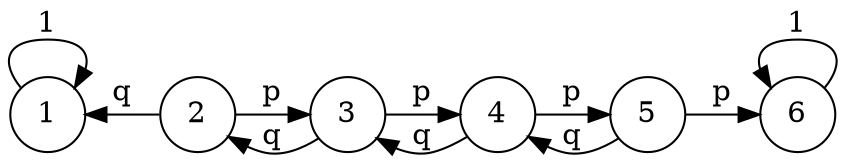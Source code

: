 digraph
{
    rankdir=TB;
    node [ shape = circle ];
    { rank = same; 1 2 3 4 5 6 }

    2 -> 3[label="p"];
    3 -> 4[label="p"];
    4 -> 5[label="p"];
    5 -> 6[label="p"];
    6:ne -> 6:nw[label="1"];

    edge[ dir = back ];
    1:ne -> 1:nw[label="1"];
    1 -> 2[ label="q"];
    2 -> 3[label="q"];
    3 -> 4[label="q"];
    4 -> 5[label="q"];
}